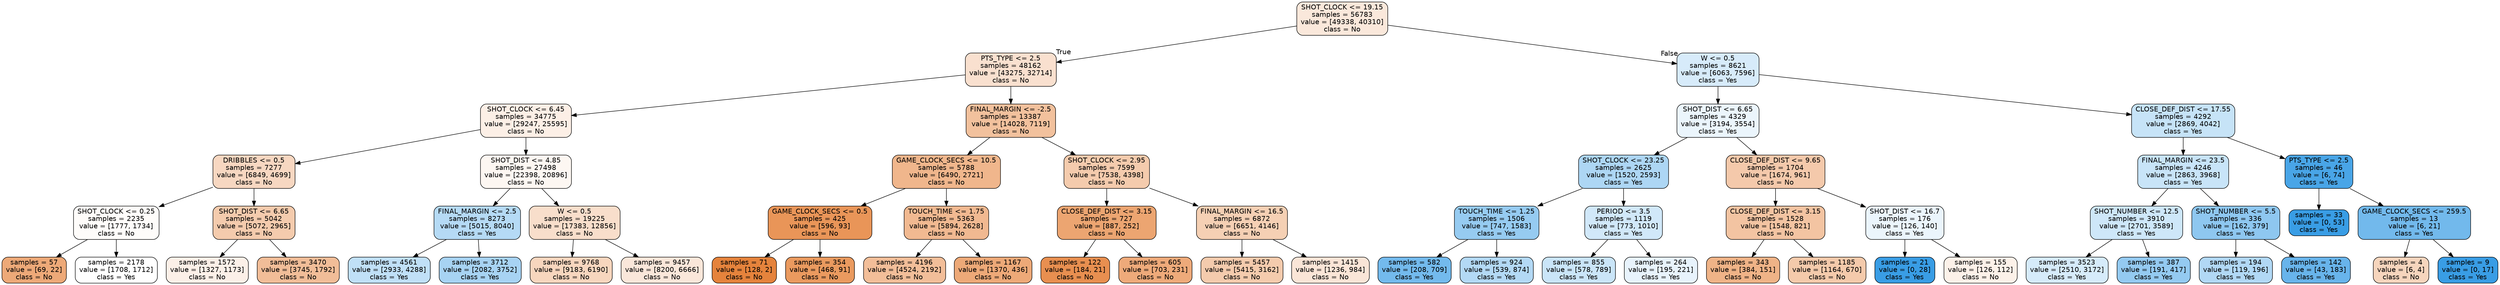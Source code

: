 digraph Tree {
node [shape=box, style="filled, rounded", color="black", fontname=helvetica] ;
edge [fontname=helvetica] ;
0 [label="SHOT_CLOCK <= 19.15\nsamples = 56783\nvalue = [49338, 40310]\nclass = No", fillcolor="#fae8db"] ;
1 [label="PTS_TYPE <= 2.5\nsamples = 48162\nvalue = [43275, 32714]\nclass = No", fillcolor="#f9e0cf"] ;
0 -> 1 [labeldistance=2.5, labelangle=45, headlabel="True"] ;
2 [label="SHOT_CLOCK <= 6.45\nsamples = 34775\nvalue = [29247, 25595]\nclass = No", fillcolor="#fcefe6"] ;
1 -> 2 ;
3 [label="DRIBBLES <= 0.5\nsamples = 7277\nvalue = [6849, 4699]\nclass = No", fillcolor="#f7d7c1"] ;
2 -> 3 ;
4 [label="SHOT_CLOCK <= 0.25\nsamples = 2235\nvalue = [1777, 1734]\nclass = No", fillcolor="#fefcfa"] ;
3 -> 4 ;
5 [label="samples = 57\nvalue = [69, 22]\nclass = No", fillcolor="#eda978"] ;
4 -> 5 ;
6 [label="samples = 2178\nvalue = [1708, 1712]\nclass = Yes", fillcolor="#ffffff"] ;
4 -> 6 ;
7 [label="SHOT_DIST <= 6.65\nsamples = 5042\nvalue = [5072, 2965]\nclass = No", fillcolor="#f4cbad"] ;
3 -> 7 ;
8 [label="samples = 1572\nvalue = [1327, 1173]\nclass = No", fillcolor="#fcf0e8"] ;
7 -> 8 ;
9 [label="samples = 3470\nvalue = [3745, 1792]\nclass = No", fillcolor="#f1bd98"] ;
7 -> 9 ;
10 [label="SHOT_DIST <= 4.85\nsamples = 27498\nvalue = [22398, 20896]\nclass = No", fillcolor="#fdf7f2"] ;
2 -> 10 ;
11 [label="FINAL_MARGIN <= 2.5\nsamples = 8273\nvalue = [5015, 8040]\nclass = Yes", fillcolor="#b5daf5"] ;
10 -> 11 ;
12 [label="samples = 4561\nvalue = [2933, 4288]\nclass = Yes", fillcolor="#c0e0f7"] ;
11 -> 12 ;
13 [label="samples = 3712\nvalue = [2082, 3752]\nclass = Yes", fillcolor="#a7d3f3"] ;
11 -> 13 ;
14 [label="W <= 0.5\nsamples = 19225\nvalue = [17383, 12856]\nclass = No", fillcolor="#f8decb"] ;
10 -> 14 ;
15 [label="samples = 9768\nvalue = [9183, 6190]\nclass = No", fillcolor="#f7d6be"] ;
14 -> 15 ;
16 [label="samples = 9457\nvalue = [8200, 6666]\nclass = No", fillcolor="#fae7da"] ;
14 -> 16 ;
17 [label="FINAL_MARGIN <= -2.5\nsamples = 13387\nvalue = [14028, 7119]\nclass = No", fillcolor="#f2c19d"] ;
1 -> 17 ;
18 [label="GAME_CLOCK_SECS <= 10.5\nsamples = 5788\nvalue = [6490, 2721]\nclass = No", fillcolor="#f0b68c"] ;
17 -> 18 ;
19 [label="GAME_CLOCK_SECS <= 0.5\nsamples = 425\nvalue = [596, 93]\nclass = No", fillcolor="#e99558"] ;
18 -> 19 ;
20 [label="samples = 71\nvalue = [128, 2]\nclass = No", fillcolor="#e5833c"] ;
19 -> 20 ;
21 [label="samples = 354\nvalue = [468, 91]\nclass = No", fillcolor="#ea9a5f"] ;
19 -> 21 ;
22 [label="TOUCH_TIME <= 1.75\nsamples = 5363\nvalue = [5894, 2628]\nclass = No", fillcolor="#f1b991"] ;
18 -> 22 ;
23 [label="samples = 4196\nvalue = [4524, 2192]\nclass = No", fillcolor="#f2be99"] ;
22 -> 23 ;
24 [label="samples = 1167\nvalue = [1370, 436]\nclass = No", fillcolor="#eda978"] ;
22 -> 24 ;
25 [label="SHOT_CLOCK <= 2.95\nsamples = 7599\nvalue = [7538, 4398]\nclass = No", fillcolor="#f4cbad"] ;
17 -> 25 ;
26 [label="CLOSE_DEF_DIST <= 3.15\nsamples = 727\nvalue = [887, 252]\nclass = No", fillcolor="#eca571"] ;
25 -> 26 ;
27 [label="samples = 122\nvalue = [184, 21]\nclass = No", fillcolor="#e88f50"] ;
26 -> 27 ;
28 [label="samples = 605\nvalue = [703, 231]\nclass = No", fillcolor="#eeaa7a"] ;
26 -> 28 ;
29 [label="FINAL_MARGIN <= 16.5\nsamples = 6872\nvalue = [6651, 4146]\nclass = No", fillcolor="#f5d0b4"] ;
25 -> 29 ;
30 [label="samples = 5457\nvalue = [5415, 3162]\nclass = No", fillcolor="#f4cbad"] ;
29 -> 30 ;
31 [label="samples = 1415\nvalue = [1236, 984]\nclass = No", fillcolor="#fae5d7"] ;
29 -> 31 ;
32 [label="W <= 0.5\nsamples = 8621\nvalue = [6063, 7596]\nclass = Yes", fillcolor="#d7ebfa"] ;
0 -> 32 [labeldistance=2.5, labelangle=-45, headlabel="False"] ;
33 [label="SHOT_DIST <= 6.65\nsamples = 4329\nvalue = [3194, 3554]\nclass = Yes", fillcolor="#ebf5fc"] ;
32 -> 33 ;
34 [label="SHOT_CLOCK <= 23.25\nsamples = 2625\nvalue = [1520, 2593]\nclass = Yes", fillcolor="#add6f4"] ;
33 -> 34 ;
35 [label="TOUCH_TIME <= 1.25\nsamples = 1506\nvalue = [747, 1583]\nclass = Yes", fillcolor="#96cbf1"] ;
34 -> 35 ;
36 [label="samples = 582\nvalue = [208, 709]\nclass = Yes", fillcolor="#73baed"] ;
35 -> 36 ;
37 [label="samples = 924\nvalue = [539, 874]\nclass = Yes", fillcolor="#b3d9f5"] ;
35 -> 37 ;
38 [label="PERIOD <= 3.5\nsamples = 1119\nvalue = [773, 1010]\nclass = Yes", fillcolor="#d1e8f9"] ;
34 -> 38 ;
39 [label="samples = 855\nvalue = [578, 789]\nclass = Yes", fillcolor="#cae5f8"] ;
38 -> 39 ;
40 [label="samples = 264\nvalue = [195, 221]\nclass = Yes", fillcolor="#e8f3fc"] ;
38 -> 40 ;
41 [label="CLOSE_DEF_DIST <= 9.65\nsamples = 1704\nvalue = [1674, 961]\nclass = No", fillcolor="#f4c9ab"] ;
33 -> 41 ;
42 [label="CLOSE_DEF_DIST <= 3.15\nsamples = 1528\nvalue = [1548, 821]\nclass = No", fillcolor="#f3c4a2"] ;
41 -> 42 ;
43 [label="samples = 343\nvalue = [384, 151]\nclass = No", fillcolor="#efb387"] ;
42 -> 43 ;
44 [label="samples = 1185\nvalue = [1164, 670]\nclass = No", fillcolor="#f4caab"] ;
42 -> 44 ;
45 [label="SHOT_DIST <= 16.7\nsamples = 176\nvalue = [126, 140]\nclass = Yes", fillcolor="#ebf5fc"] ;
41 -> 45 ;
46 [label="samples = 21\nvalue = [0, 28]\nclass = Yes", fillcolor="#399de5"] ;
45 -> 46 ;
47 [label="samples = 155\nvalue = [126, 112]\nclass = No", fillcolor="#fcf1e9"] ;
45 -> 47 ;
48 [label="CLOSE_DEF_DIST <= 17.55\nsamples = 4292\nvalue = [2869, 4042]\nclass = Yes", fillcolor="#c6e3f7"] ;
32 -> 48 ;
49 [label="FINAL_MARGIN <= 23.5\nsamples = 4246\nvalue = [2863, 3968]\nclass = Yes", fillcolor="#c8e4f8"] ;
48 -> 49 ;
50 [label="SHOT_NUMBER <= 12.5\nsamples = 3910\nvalue = [2701, 3589]\nclass = Yes", fillcolor="#cee7f9"] ;
49 -> 50 ;
51 [label="samples = 3523\nvalue = [2510, 3172]\nclass = Yes", fillcolor="#d6ebfa"] ;
50 -> 51 ;
52 [label="samples = 387\nvalue = [191, 417]\nclass = Yes", fillcolor="#94caf1"] ;
50 -> 52 ;
53 [label="SHOT_NUMBER <= 5.5\nsamples = 336\nvalue = [162, 379]\nclass = Yes", fillcolor="#8ec7f0"] ;
49 -> 53 ;
54 [label="samples = 194\nvalue = [119, 196]\nclass = Yes", fillcolor="#b1d8f5"] ;
53 -> 54 ;
55 [label="samples = 142\nvalue = [43, 183]\nclass = Yes", fillcolor="#68b4eb"] ;
53 -> 55 ;
56 [label="PTS_TYPE <= 2.5\nsamples = 46\nvalue = [6, 74]\nclass = Yes", fillcolor="#49a5e7"] ;
48 -> 56 ;
57 [label="samples = 33\nvalue = [0, 53]\nclass = Yes", fillcolor="#399de5"] ;
56 -> 57 ;
58 [label="GAME_CLOCK_SECS <= 259.5\nsamples = 13\nvalue = [6, 21]\nclass = Yes", fillcolor="#72b9ec"] ;
56 -> 58 ;
59 [label="samples = 4\nvalue = [6, 4]\nclass = No", fillcolor="#f6d5bd"] ;
58 -> 59 ;
60 [label="samples = 9\nvalue = [0, 17]\nclass = Yes", fillcolor="#399de5"] ;
58 -> 60 ;
}